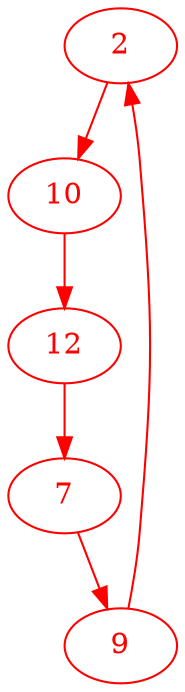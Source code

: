 digraph g{
node [color = red, fontcolor=red]; 2 7 9 10 12 ;
2 -> 10 [color=red] ;
7 -> 9 [color=red] ;
9 -> 2 [color=red] ;
10 -> 12 [color=red] ;
12 -> 7 [color=red] ;
}